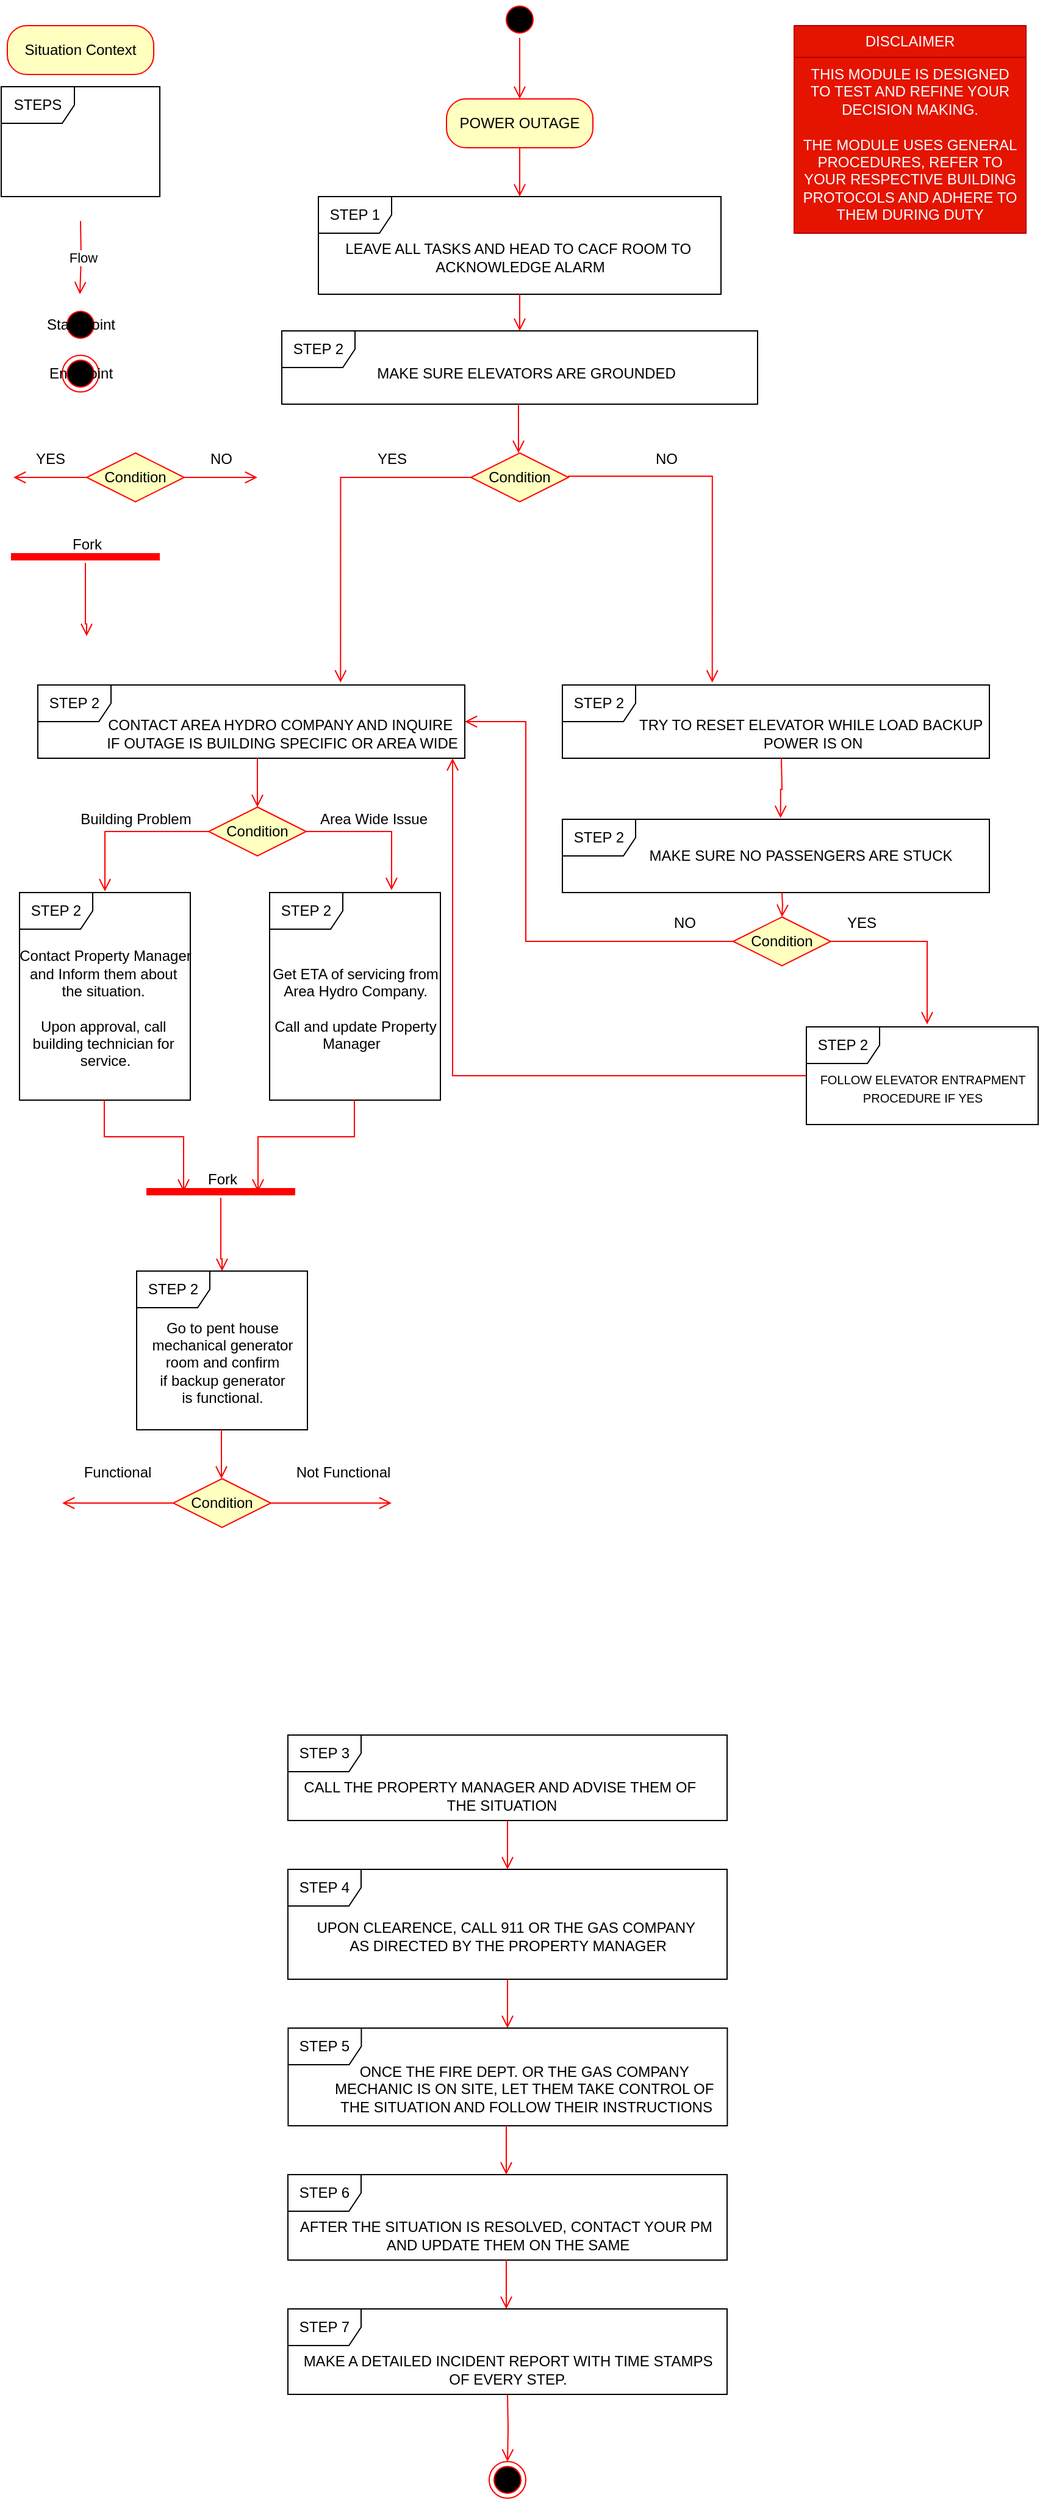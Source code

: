 <mxfile version="21.6.6" type="github">
  <diagram id="a8VKY27_yZoFmaz0b4fs" name="Page-1">
    <mxGraphModel dx="1434" dy="796" grid="1" gridSize="10" guides="1" tooltips="1" connect="1" arrows="1" fold="1" page="1" pageScale="1" pageWidth="850" pageHeight="1100" math="0" shadow="0">
      <root>
        <mxCell id="0" />
        <mxCell id="1" parent="0" />
        <mxCell id="Zkci0tf9PSk8_MOkVYrh-1" value="" style="ellipse;html=1;shape=startState;fillColor=#000000;strokeColor=#ff0000;" vertex="1" parent="1">
          <mxGeometry x="410" width="30" height="30" as="geometry" />
        </mxCell>
        <mxCell id="Zkci0tf9PSk8_MOkVYrh-2" value="" style="edgeStyle=orthogonalEdgeStyle;html=1;verticalAlign=bottom;endArrow=open;endSize=8;strokeColor=#ff0000;rounded=0;" edge="1" parent="1" source="Zkci0tf9PSk8_MOkVYrh-1">
          <mxGeometry relative="1" as="geometry">
            <mxPoint x="425" y="80" as="targetPoint" />
          </mxGeometry>
        </mxCell>
        <mxCell id="Zkci0tf9PSk8_MOkVYrh-3" value="POWER OUTAGE" style="rounded=1;whiteSpace=wrap;html=1;arcSize=40;fontColor=#000000;fillColor=#ffffc0;strokeColor=#ff0000;" vertex="1" parent="1">
          <mxGeometry x="365" y="80" width="120" height="40" as="geometry" />
        </mxCell>
        <mxCell id="Zkci0tf9PSk8_MOkVYrh-4" value="" style="edgeStyle=orthogonalEdgeStyle;html=1;verticalAlign=bottom;endArrow=open;endSize=8;strokeColor=#ff0000;rounded=0;" edge="1" parent="1" source="Zkci0tf9PSk8_MOkVYrh-3">
          <mxGeometry relative="1" as="geometry">
            <mxPoint x="425" y="160" as="targetPoint" />
          </mxGeometry>
        </mxCell>
        <mxCell id="Zkci0tf9PSk8_MOkVYrh-5" value="Situation Context" style="rounded=1;whiteSpace=wrap;html=1;arcSize=40;fontColor=#000000;fillColor=#ffffc0;strokeColor=#ff0000;" vertex="1" parent="1">
          <mxGeometry x="5" y="20" width="120" height="40" as="geometry" />
        </mxCell>
        <mxCell id="Zkci0tf9PSk8_MOkVYrh-6" value="" style="edgeStyle=orthogonalEdgeStyle;html=1;verticalAlign=bottom;endArrow=open;endSize=8;strokeColor=#ff0000;rounded=0;" edge="1" parent="1">
          <mxGeometry relative="1" as="geometry">
            <mxPoint x="64.5" y="240" as="targetPoint" />
            <mxPoint x="65" y="180" as="sourcePoint" />
          </mxGeometry>
        </mxCell>
        <mxCell id="Zkci0tf9PSk8_MOkVYrh-7" value="Flow" style="edgeLabel;html=1;align=center;verticalAlign=middle;resizable=0;points=[];" vertex="1" connectable="0" parent="Zkci0tf9PSk8_MOkVYrh-6">
          <mxGeometry x="-0.333" y="3" relative="1" as="geometry">
            <mxPoint x="-2" y="10" as="offset" />
          </mxGeometry>
        </mxCell>
        <mxCell id="Zkci0tf9PSk8_MOkVYrh-8" value="Start Point" style="ellipse;html=1;shape=startState;fillColor=#000000;strokeColor=#ff0000;" vertex="1" parent="1">
          <mxGeometry x="50" y="250" width="30" height="30" as="geometry" />
        </mxCell>
        <mxCell id="Zkci0tf9PSk8_MOkVYrh-9" value="End Point" style="ellipse;html=1;shape=endState;fillColor=#000000;strokeColor=#ff0000;" vertex="1" parent="1">
          <mxGeometry x="50" y="290" width="30" height="30" as="geometry" />
        </mxCell>
        <mxCell id="Zkci0tf9PSk8_MOkVYrh-10" value="STEPS" style="shape=umlFrame;whiteSpace=wrap;html=1;pointerEvents=0;" vertex="1" parent="1">
          <mxGeometry y="70" width="130" height="90" as="geometry" />
        </mxCell>
        <mxCell id="Zkci0tf9PSk8_MOkVYrh-11" value="STEP 1" style="shape=umlFrame;whiteSpace=wrap;html=1;pointerEvents=0;" vertex="1" parent="1">
          <mxGeometry x="260" y="160" width="330" height="80" as="geometry" />
        </mxCell>
        <mxCell id="Zkci0tf9PSk8_MOkVYrh-12" value="LEAVE ALL TASKS AND HEAD TO CACF ROOM TO&amp;nbsp;&lt;br&gt;ACKNOWLEDGE ALARM" style="text;html=1;align=center;verticalAlign=middle;resizable=0;points=[];autosize=1;strokeColor=none;fillColor=none;" vertex="1" parent="1">
          <mxGeometry x="270" y="190" width="310" height="40" as="geometry" />
        </mxCell>
        <mxCell id="Zkci0tf9PSk8_MOkVYrh-13" value="STEP 2" style="shape=umlFrame;whiteSpace=wrap;html=1;pointerEvents=0;" vertex="1" parent="1">
          <mxGeometry x="230" y="270" width="390" height="60" as="geometry" />
        </mxCell>
        <mxCell id="Zkci0tf9PSk8_MOkVYrh-15" value="" style="edgeStyle=orthogonalEdgeStyle;html=1;verticalAlign=bottom;endArrow=open;endSize=8;strokeColor=#ff0000;rounded=0;" edge="1" parent="1">
          <mxGeometry relative="1" as="geometry">
            <mxPoint x="425" y="270" as="targetPoint" />
            <mxPoint x="425" y="240" as="sourcePoint" />
          </mxGeometry>
        </mxCell>
        <mxCell id="Zkci0tf9PSk8_MOkVYrh-16" value="STEP 3" style="shape=umlFrame;whiteSpace=wrap;html=1;pointerEvents=0;" vertex="1" parent="1">
          <mxGeometry x="235" y="1420" width="360" height="70" as="geometry" />
        </mxCell>
        <mxCell id="Zkci0tf9PSk8_MOkVYrh-17" value="CALL THE PROPERTY MANAGER AND ADVISE THEM OF&amp;nbsp;&lt;br&gt;THE SITUATION" style="text;html=1;align=center;verticalAlign=middle;resizable=0;points=[];autosize=1;strokeColor=none;fillColor=none;" vertex="1" parent="1">
          <mxGeometry x="235" y="1450" width="350" height="40" as="geometry" />
        </mxCell>
        <mxCell id="Zkci0tf9PSk8_MOkVYrh-18" value="" style="edgeStyle=orthogonalEdgeStyle;html=1;verticalAlign=bottom;endArrow=open;endSize=8;strokeColor=#ff0000;rounded=0;" edge="1" parent="1">
          <mxGeometry relative="1" as="geometry">
            <mxPoint x="424" y="370" as="targetPoint" />
            <mxPoint x="424" y="330" as="sourcePoint" />
          </mxGeometry>
        </mxCell>
        <mxCell id="Zkci0tf9PSk8_MOkVYrh-19" value="STEP 4" style="shape=umlFrame;whiteSpace=wrap;html=1;pointerEvents=0;" vertex="1" parent="1">
          <mxGeometry x="235" y="1530" width="360" height="90" as="geometry" />
        </mxCell>
        <mxCell id="Zkci0tf9PSk8_MOkVYrh-20" value="UPON CLEARENCE, CALL 911 OR THE GAS COMPANY&amp;nbsp;&lt;br&gt;AS DIRECTED BY THE PROPERTY MANAGER" style="text;html=1;align=center;verticalAlign=middle;resizable=0;points=[];autosize=1;strokeColor=none;fillColor=none;" vertex="1" parent="1">
          <mxGeometry x="245.2" y="1565" width="340" height="40" as="geometry" />
        </mxCell>
        <mxCell id="Zkci0tf9PSk8_MOkVYrh-21" value="" style="edgeStyle=orthogonalEdgeStyle;html=1;verticalAlign=bottom;endArrow=open;endSize=8;strokeColor=#ff0000;rounded=0;" edge="1" parent="1">
          <mxGeometry relative="1" as="geometry">
            <mxPoint x="415" y="1660" as="targetPoint" />
            <mxPoint x="415" y="1620" as="sourcePoint" />
          </mxGeometry>
        </mxCell>
        <mxCell id="Zkci0tf9PSk8_MOkVYrh-22" value="Condition" style="rhombus;whiteSpace=wrap;html=1;fontColor=#000000;fillColor=#ffffc0;strokeColor=#ff0000;" vertex="1" parent="1">
          <mxGeometry x="600" y="750" width="80" height="40" as="geometry" />
        </mxCell>
        <mxCell id="Zkci0tf9PSk8_MOkVYrh-23" value="" style="edgeStyle=orthogonalEdgeStyle;html=1;align=left;verticalAlign=bottom;endArrow=open;endSize=8;strokeColor=#ff0000;rounded=0;entryX=0.521;entryY=-0.025;entryDx=0;entryDy=0;entryPerimeter=0;" edge="1" parent="1" source="Zkci0tf9PSk8_MOkVYrh-22" target="Zkci0tf9PSk8_MOkVYrh-59">
          <mxGeometry x="-0.048" y="20" relative="1" as="geometry">
            <mxPoint x="780" y="770" as="targetPoint" />
            <Array as="points">
              <mxPoint x="759" y="770" />
            </Array>
            <mxPoint as="offset" />
          </mxGeometry>
        </mxCell>
        <mxCell id="Zkci0tf9PSk8_MOkVYrh-24" value="" style="edgeStyle=orthogonalEdgeStyle;html=1;align=left;verticalAlign=top;endArrow=open;endSize=8;strokeColor=#ff0000;rounded=0;exitX=0;exitY=0.5;exitDx=0;exitDy=0;" edge="1" parent="1" source="Zkci0tf9PSk8_MOkVYrh-22" target="Zkci0tf9PSk8_MOkVYrh-51">
          <mxGeometry x="0.2" y="60" relative="1" as="geometry">
            <mxPoint x="530" y="840" as="targetPoint" />
            <mxPoint x="641" y="790" as="sourcePoint" />
            <Array as="points">
              <mxPoint x="430" y="770" />
              <mxPoint x="430" y="590" />
            </Array>
            <mxPoint as="offset" />
          </mxGeometry>
        </mxCell>
        <mxCell id="Zkci0tf9PSk8_MOkVYrh-25" value="YES" style="text;html=1;align=center;verticalAlign=middle;resizable=0;points=[];autosize=1;strokeColor=none;fillColor=none;" vertex="1" parent="1">
          <mxGeometry x="680" y="740" width="50" height="30" as="geometry" />
        </mxCell>
        <mxCell id="Zkci0tf9PSk8_MOkVYrh-26" value="DISCLAIMER" style="swimlane;fontStyle=0;childLayout=stackLayout;horizontal=1;startSize=26;fillColor=#e51400;horizontalStack=0;resizeParent=1;resizeParentMax=0;resizeLast=0;collapsible=1;marginBottom=0;whiteSpace=wrap;html=1;fontColor=#ffffff;strokeColor=#B20000;" vertex="1" parent="1">
          <mxGeometry x="650" y="20" width="190" height="170" as="geometry" />
        </mxCell>
        <mxCell id="Zkci0tf9PSk8_MOkVYrh-27" value="THIS MODULE IS DESIGNED TO TEST AND REFINE YOUR DECISION MAKING. &lt;br&gt;&lt;br&gt;THE MODULE USES GENERAL PROCEDURES, REFER TO YOUR RESPECTIVE BUILDING PROTOCOLS AND ADHERE TO THEM DURING DUTY" style="text;strokeColor=#B20000;fillColor=#e51400;align=center;verticalAlign=top;spacingLeft=4;spacingRight=4;overflow=hidden;rotatable=0;points=[[0,0.5],[1,0.5]];portConstraint=eastwest;whiteSpace=wrap;html=1;fontColor=#ffffff;" vertex="1" parent="Zkci0tf9PSk8_MOkVYrh-26">
          <mxGeometry y="26" width="190" height="144" as="geometry" />
        </mxCell>
        <mxCell id="Zkci0tf9PSk8_MOkVYrh-28" value="" style="edgeStyle=orthogonalEdgeStyle;html=1;verticalAlign=bottom;endArrow=open;endSize=8;strokeColor=#ff0000;rounded=0;" edge="1" parent="1">
          <mxGeometry relative="1" as="geometry">
            <mxPoint x="415" y="1530" as="targetPoint" />
            <mxPoint x="415" y="1490" as="sourcePoint" />
          </mxGeometry>
        </mxCell>
        <mxCell id="Zkci0tf9PSk8_MOkVYrh-29" value="" style="shape=line;html=1;strokeWidth=6;strokeColor=#ff0000;" vertex="1" parent="1">
          <mxGeometry x="8" y="450" width="122" height="10" as="geometry" />
        </mxCell>
        <mxCell id="Zkci0tf9PSk8_MOkVYrh-30" value="" style="edgeStyle=orthogonalEdgeStyle;html=1;verticalAlign=bottom;endArrow=open;endSize=8;strokeColor=#ff0000;rounded=0;" edge="1" parent="1" source="Zkci0tf9PSk8_MOkVYrh-29">
          <mxGeometry relative="1" as="geometry">
            <mxPoint x="70" y="520" as="targetPoint" />
            <Array as="points">
              <mxPoint x="69" y="510" />
              <mxPoint x="70" y="510" />
            </Array>
          </mxGeometry>
        </mxCell>
        <mxCell id="Zkci0tf9PSk8_MOkVYrh-31" value="Fork" style="text;html=1;align=center;verticalAlign=middle;resizable=0;points=[];autosize=1;strokeColor=none;fillColor=none;" vertex="1" parent="1">
          <mxGeometry x="45" y="430" width="50" height="30" as="geometry" />
        </mxCell>
        <mxCell id="Zkci0tf9PSk8_MOkVYrh-32" value="ONCE THE FIRE DEPT. OR THE GAS COMPANY&amp;nbsp;&lt;br&gt;MECHANIC IS ON SITE, LET THEM TAKE CONTROL OF&amp;nbsp;&lt;br&gt;THE SITUATION AND FOLLOW THEIR INSTRUCTIONS" style="text;html=1;align=center;verticalAlign=middle;resizable=0;points=[];autosize=1;strokeColor=none;fillColor=none;" vertex="1" parent="1">
          <mxGeometry x="260" y="1680" width="340" height="60" as="geometry" />
        </mxCell>
        <mxCell id="Zkci0tf9PSk8_MOkVYrh-33" value="STEP 5" style="shape=umlFrame;whiteSpace=wrap;html=1;pointerEvents=0;" vertex="1" parent="1">
          <mxGeometry x="235.2" y="1660" width="360" height="80" as="geometry" />
        </mxCell>
        <mxCell id="Zkci0tf9PSk8_MOkVYrh-34" value="AFTER THE SITUATION IS RESOLVED, CONTACT YOUR PM&amp;nbsp;&lt;br&gt;AND UPDATE THEM ON THE SAME" style="text;html=1;align=center;verticalAlign=middle;resizable=0;points=[];autosize=1;strokeColor=none;fillColor=none;" vertex="1" parent="1">
          <mxGeometry x="230" y="1810" width="370" height="40" as="geometry" />
        </mxCell>
        <mxCell id="Zkci0tf9PSk8_MOkVYrh-35" value="STEP 6" style="shape=umlFrame;whiteSpace=wrap;html=1;pointerEvents=0;" vertex="1" parent="1">
          <mxGeometry x="235" y="1780" width="360" height="70" as="geometry" />
        </mxCell>
        <mxCell id="Zkci0tf9PSk8_MOkVYrh-36" value="" style="edgeStyle=orthogonalEdgeStyle;html=1;verticalAlign=bottom;endArrow=open;endSize=8;strokeColor=#ff0000;rounded=0;" edge="1" parent="1">
          <mxGeometry relative="1" as="geometry">
            <mxPoint x="414" y="1780" as="targetPoint" />
            <mxPoint x="414" y="1740" as="sourcePoint" />
          </mxGeometry>
        </mxCell>
        <mxCell id="Zkci0tf9PSk8_MOkVYrh-37" value="" style="edgeStyle=orthogonalEdgeStyle;html=1;verticalAlign=bottom;endArrow=open;endSize=8;strokeColor=#ff0000;rounded=0;" edge="1" parent="1">
          <mxGeometry relative="1" as="geometry">
            <mxPoint x="414" y="1890" as="targetPoint" />
            <mxPoint x="414" y="1850" as="sourcePoint" />
          </mxGeometry>
        </mxCell>
        <mxCell id="Zkci0tf9PSk8_MOkVYrh-38" value="" style="edgeStyle=orthogonalEdgeStyle;html=1;verticalAlign=bottom;endArrow=open;endSize=8;strokeColor=#ff0000;rounded=0;" edge="1" parent="1" target="Zkci0tf9PSk8_MOkVYrh-39">
          <mxGeometry relative="1" as="geometry">
            <mxPoint x="415" y="2030" as="targetPoint" />
            <mxPoint x="415.0" y="1960" as="sourcePoint" />
          </mxGeometry>
        </mxCell>
        <mxCell id="Zkci0tf9PSk8_MOkVYrh-39" value="" style="ellipse;html=1;shape=endState;fillColor=#000000;strokeColor=#ff0000;" vertex="1" parent="1">
          <mxGeometry x="400" y="2015" width="30" height="30" as="geometry" />
        </mxCell>
        <mxCell id="Zkci0tf9PSk8_MOkVYrh-40" value="MAKE A DETAILED INCIDENT REPORT WITH TIME STAMPS &lt;br&gt;OF EVERY STEP." style="text;html=1;align=center;verticalAlign=middle;resizable=0;points=[];autosize=1;strokeColor=none;fillColor=none;" vertex="1" parent="1">
          <mxGeometry x="235" y="1920" width="360" height="40" as="geometry" />
        </mxCell>
        <mxCell id="Zkci0tf9PSk8_MOkVYrh-41" value="STEP 7" style="shape=umlFrame;whiteSpace=wrap;html=1;pointerEvents=0;" vertex="1" parent="1">
          <mxGeometry x="235" y="1890" width="360" height="70" as="geometry" />
        </mxCell>
        <mxCell id="Zkci0tf9PSk8_MOkVYrh-42" value="MAKE SURE ELEVATORS ARE GROUNDED" style="text;html=1;align=center;verticalAlign=middle;resizable=0;points=[];autosize=1;strokeColor=none;fillColor=none;" vertex="1" parent="1">
          <mxGeometry x="295" y="290" width="270" height="30" as="geometry" />
        </mxCell>
        <mxCell id="Zkci0tf9PSk8_MOkVYrh-43" value="Condition" style="rhombus;whiteSpace=wrap;html=1;fontColor=#000000;fillColor=#ffffc0;strokeColor=#ff0000;" vertex="1" parent="1">
          <mxGeometry x="385" y="370" width="80" height="40" as="geometry" />
        </mxCell>
        <mxCell id="Zkci0tf9PSk8_MOkVYrh-44" value="" style="edgeStyle=orthogonalEdgeStyle;html=1;align=left;verticalAlign=bottom;endArrow=open;endSize=8;strokeColor=#ff0000;rounded=0;entryX=0.351;entryY=-0.033;entryDx=0;entryDy=0;entryPerimeter=0;exitX=1;exitY=0.5;exitDx=0;exitDy=0;" edge="1" parent="1" source="Zkci0tf9PSk8_MOkVYrh-43" target="Zkci0tf9PSk8_MOkVYrh-53">
          <mxGeometry x="-0.568" relative="1" as="geometry">
            <mxPoint x="650" y="560" as="targetPoint" />
            <mxPoint x="474.75" y="388.98" as="sourcePoint" />
            <Array as="points">
              <mxPoint x="465" y="389" />
              <mxPoint x="583" y="389" />
            </Array>
            <mxPoint as="offset" />
          </mxGeometry>
        </mxCell>
        <mxCell id="Zkci0tf9PSk8_MOkVYrh-45" value="" style="edgeStyle=orthogonalEdgeStyle;html=1;align=left;verticalAlign=top;endArrow=open;endSize=8;strokeColor=#ff0000;rounded=0;entryX=0.709;entryY=-0.033;entryDx=0;entryDy=0;entryPerimeter=0;" edge="1" parent="1" target="Zkci0tf9PSk8_MOkVYrh-51">
          <mxGeometry x="0.2" y="60" relative="1" as="geometry">
            <mxPoint x="230" y="510" as="targetPoint" />
            <mxPoint x="385" y="390" as="sourcePoint" />
            <Array as="points">
              <mxPoint x="278" y="390" />
            </Array>
            <mxPoint as="offset" />
          </mxGeometry>
        </mxCell>
        <mxCell id="Zkci0tf9PSk8_MOkVYrh-46" value="YES" style="text;html=1;align=center;verticalAlign=middle;resizable=0;points=[];autosize=1;strokeColor=none;fillColor=none;" vertex="1" parent="1">
          <mxGeometry x="295" y="360" width="50" height="30" as="geometry" />
        </mxCell>
        <mxCell id="Zkci0tf9PSk8_MOkVYrh-51" value="STEP 2" style="shape=umlFrame;whiteSpace=wrap;html=1;pointerEvents=0;" vertex="1" parent="1">
          <mxGeometry x="30" y="560" width="350" height="60" as="geometry" />
        </mxCell>
        <mxCell id="Zkci0tf9PSk8_MOkVYrh-52" value="CONTACT AREA HYDRO COMPANY AND INQUIRE&amp;nbsp;&lt;br&gt;IF OUTAGE IS BUILDING SPECIFIC OR AREA WIDE" style="text;html=1;align=center;verticalAlign=middle;resizable=0;points=[];autosize=1;strokeColor=none;fillColor=none;" vertex="1" parent="1">
          <mxGeometry x="75" y="580" width="310" height="40" as="geometry" />
        </mxCell>
        <mxCell id="Zkci0tf9PSk8_MOkVYrh-53" value="STEP 2" style="shape=umlFrame;whiteSpace=wrap;html=1;pointerEvents=0;" vertex="1" parent="1">
          <mxGeometry x="460" y="560" width="350" height="60" as="geometry" />
        </mxCell>
        <mxCell id="Zkci0tf9PSk8_MOkVYrh-54" value="TRY TO RESET ELEVATOR WHILE LOAD BACKUP&amp;nbsp;&lt;br&gt;POWER IS ON" style="text;html=1;align=center;verticalAlign=middle;resizable=0;points=[];autosize=1;strokeColor=none;fillColor=none;" vertex="1" parent="1">
          <mxGeometry x="510" y="580" width="310" height="40" as="geometry" />
        </mxCell>
        <mxCell id="Zkci0tf9PSk8_MOkVYrh-55" value="NO" style="text;html=1;align=center;verticalAlign=middle;resizable=0;points=[];autosize=1;strokeColor=none;fillColor=none;" vertex="1" parent="1">
          <mxGeometry x="525" y="360" width="40" height="30" as="geometry" />
        </mxCell>
        <mxCell id="Zkci0tf9PSk8_MOkVYrh-56" value="STEP 2" style="shape=umlFrame;whiteSpace=wrap;html=1;pointerEvents=0;" vertex="1" parent="1">
          <mxGeometry x="460" y="670" width="350" height="60" as="geometry" />
        </mxCell>
        <mxCell id="Zkci0tf9PSk8_MOkVYrh-57" value="MAKE SURE NO PASSENGERS ARE STUCK" style="text;html=1;align=center;verticalAlign=middle;resizable=0;points=[];autosize=1;strokeColor=none;fillColor=none;" vertex="1" parent="1">
          <mxGeometry x="520" y="685" width="270" height="30" as="geometry" />
        </mxCell>
        <mxCell id="Zkci0tf9PSk8_MOkVYrh-59" value="STEP 2" style="shape=umlFrame;whiteSpace=wrap;html=1;pointerEvents=0;" vertex="1" parent="1">
          <mxGeometry x="660" y="840" width="190" height="80" as="geometry" />
        </mxCell>
        <mxCell id="Zkci0tf9PSk8_MOkVYrh-60" value="&lt;font style=&quot;font-size: 10px;&quot;&gt;FOLLOW ELEVATOR ENTRAPMENT &lt;br&gt;PROCEDURE IF YES&lt;/font&gt;" style="text;html=1;align=center;verticalAlign=middle;resizable=0;points=[];autosize=1;strokeColor=none;fillColor=none;" vertex="1" parent="1">
          <mxGeometry x="660" y="870" width="190" height="40" as="geometry" />
        </mxCell>
        <mxCell id="Zkci0tf9PSk8_MOkVYrh-64" value="NO" style="text;html=1;align=center;verticalAlign=middle;resizable=0;points=[];autosize=1;strokeColor=none;fillColor=none;" vertex="1" parent="1">
          <mxGeometry x="540" y="740" width="40" height="30" as="geometry" />
        </mxCell>
        <mxCell id="Zkci0tf9PSk8_MOkVYrh-66" value="" style="edgeStyle=orthogonalEdgeStyle;html=1;align=left;verticalAlign=top;endArrow=open;endSize=8;strokeColor=#ff0000;rounded=0;exitX=0;exitY=0.5;exitDx=0;exitDy=0;" edge="1" parent="1" target="Zkci0tf9PSk8_MOkVYrh-51">
          <mxGeometry x="0.2" y="60" relative="1" as="geometry">
            <mxPoint x="350" y="650" as="targetPoint" />
            <mxPoint x="660" y="880" as="sourcePoint" />
            <Array as="points">
              <mxPoint x="370" y="880" />
            </Array>
            <mxPoint as="offset" />
          </mxGeometry>
        </mxCell>
        <mxCell id="Zkci0tf9PSk8_MOkVYrh-67" value="" style="edgeStyle=orthogonalEdgeStyle;html=1;verticalAlign=bottom;endArrow=open;endSize=8;strokeColor=#ff0000;rounded=0;entryX=0.511;entryY=-0.017;entryDx=0;entryDy=0;entryPerimeter=0;" edge="1" parent="1" target="Zkci0tf9PSk8_MOkVYrh-56">
          <mxGeometry relative="1" as="geometry">
            <mxPoint x="639.5" y="650" as="targetPoint" />
            <mxPoint x="639.5" y="620" as="sourcePoint" />
          </mxGeometry>
        </mxCell>
        <mxCell id="Zkci0tf9PSk8_MOkVYrh-72" value="" style="edgeStyle=orthogonalEdgeStyle;html=1;verticalAlign=bottom;endArrow=open;endSize=8;strokeColor=#ff0000;rounded=0;" edge="1" parent="1">
          <mxGeometry relative="1" as="geometry">
            <mxPoint x="640" y="750" as="targetPoint" />
            <mxPoint x="640" y="730" as="sourcePoint" />
          </mxGeometry>
        </mxCell>
        <mxCell id="Zkci0tf9PSk8_MOkVYrh-73" value="" style="edgeStyle=orthogonalEdgeStyle;html=1;verticalAlign=bottom;endArrow=open;endSize=8;strokeColor=#ff0000;rounded=0;" edge="1" parent="1">
          <mxGeometry relative="1" as="geometry">
            <mxPoint x="210" y="660" as="targetPoint" />
            <mxPoint x="210" y="620" as="sourcePoint" />
          </mxGeometry>
        </mxCell>
        <mxCell id="Zkci0tf9PSk8_MOkVYrh-74" value="Condition" style="rhombus;whiteSpace=wrap;html=1;fontColor=#000000;fillColor=#ffffc0;strokeColor=#ff0000;" vertex="1" parent="1">
          <mxGeometry x="70" y="370" width="80" height="40" as="geometry" />
        </mxCell>
        <mxCell id="Zkci0tf9PSk8_MOkVYrh-75" value="" style="edgeStyle=orthogonalEdgeStyle;html=1;align=left;verticalAlign=bottom;endArrow=open;endSize=8;strokeColor=#ff0000;rounded=0;" edge="1" parent="1" source="Zkci0tf9PSk8_MOkVYrh-74">
          <mxGeometry x="-0.255" y="10" relative="1" as="geometry">
            <mxPoint x="210" y="390" as="targetPoint" />
            <mxPoint as="offset" />
          </mxGeometry>
        </mxCell>
        <mxCell id="Zkci0tf9PSk8_MOkVYrh-76" value="" style="edgeStyle=orthogonalEdgeStyle;html=1;align=left;verticalAlign=top;endArrow=open;endSize=8;strokeColor=#ff0000;rounded=0;" edge="1" parent="1">
          <mxGeometry x="0.2" y="60" relative="1" as="geometry">
            <mxPoint x="10" y="390" as="targetPoint" />
            <mxPoint x="70" y="390" as="sourcePoint" />
            <Array as="points">
              <mxPoint x="70" y="390" />
              <mxPoint x="70" y="390" />
            </Array>
            <mxPoint as="offset" />
          </mxGeometry>
        </mxCell>
        <mxCell id="Zkci0tf9PSk8_MOkVYrh-77" value="YES" style="text;html=1;align=center;verticalAlign=middle;resizable=0;points=[];autosize=1;strokeColor=none;fillColor=none;" vertex="1" parent="1">
          <mxGeometry x="15" y="360" width="50" height="30" as="geometry" />
        </mxCell>
        <mxCell id="Zkci0tf9PSk8_MOkVYrh-78" value="NO" style="text;html=1;align=center;verticalAlign=middle;resizable=0;points=[];autosize=1;strokeColor=none;fillColor=none;" vertex="1" parent="1">
          <mxGeometry x="160" y="360" width="40" height="30" as="geometry" />
        </mxCell>
        <mxCell id="Zkci0tf9PSk8_MOkVYrh-79" value="Condition" style="rhombus;whiteSpace=wrap;html=1;fontColor=#000000;fillColor=#ffffc0;strokeColor=#ff0000;" vertex="1" parent="1">
          <mxGeometry x="170" y="660" width="80" height="40" as="geometry" />
        </mxCell>
        <mxCell id="Zkci0tf9PSk8_MOkVYrh-80" value="" style="edgeStyle=orthogonalEdgeStyle;html=1;align=left;verticalAlign=bottom;endArrow=open;endSize=8;strokeColor=#ff0000;rounded=0;entryX=0.714;entryY=-0.012;entryDx=0;entryDy=0;entryPerimeter=0;" edge="1" parent="1" source="Zkci0tf9PSk8_MOkVYrh-79" target="Zkci0tf9PSk8_MOkVYrh-88">
          <mxGeometry x="-0.255" y="10" relative="1" as="geometry">
            <mxPoint x="320" y="680" as="targetPoint" />
            <mxPoint as="offset" />
            <Array as="points">
              <mxPoint x="320" y="680" />
            </Array>
          </mxGeometry>
        </mxCell>
        <mxCell id="Zkci0tf9PSk8_MOkVYrh-81" value="" style="edgeStyle=orthogonalEdgeStyle;html=1;align=left;verticalAlign=top;endArrow=open;endSize=8;strokeColor=#ff0000;rounded=0;entryX=0.5;entryY=-0.006;entryDx=0;entryDy=0;entryPerimeter=0;" edge="1" parent="1" target="Zkci0tf9PSk8_MOkVYrh-84">
          <mxGeometry x="0.2" y="60" relative="1" as="geometry">
            <mxPoint x="80" y="680" as="targetPoint" />
            <mxPoint x="170" y="680" as="sourcePoint" />
            <Array as="points">
              <mxPoint x="85" y="680" />
            </Array>
            <mxPoint as="offset" />
          </mxGeometry>
        </mxCell>
        <mxCell id="Zkci0tf9PSk8_MOkVYrh-82" value="Building Problem" style="text;html=1;align=center;verticalAlign=middle;resizable=0;points=[];autosize=1;strokeColor=none;fillColor=none;" vertex="1" parent="1">
          <mxGeometry x="55" y="655" width="110" height="30" as="geometry" />
        </mxCell>
        <mxCell id="Zkci0tf9PSk8_MOkVYrh-83" value="Area Wide Issue" style="text;html=1;align=center;verticalAlign=middle;resizable=0;points=[];autosize=1;strokeColor=none;fillColor=none;" vertex="1" parent="1">
          <mxGeometry x="250" y="655" width="110" height="30" as="geometry" />
        </mxCell>
        <mxCell id="Zkci0tf9PSk8_MOkVYrh-84" value="STEP 2" style="shape=umlFrame;whiteSpace=wrap;html=1;pointerEvents=0;" vertex="1" parent="1">
          <mxGeometry x="15" y="730" width="140" height="170" as="geometry" />
        </mxCell>
        <mxCell id="Zkci0tf9PSk8_MOkVYrh-88" value="STEP 2" style="shape=umlFrame;whiteSpace=wrap;html=1;pointerEvents=0;" vertex="1" parent="1">
          <mxGeometry x="220" y="730" width="140" height="170" as="geometry" />
        </mxCell>
        <mxCell id="Zkci0tf9PSk8_MOkVYrh-89" value="Contact Property Manager&lt;br&gt;and Inform them about&amp;nbsp;&lt;br&gt;the situation.&amp;nbsp;&lt;br&gt;&lt;br&gt;Upon approval, call&amp;nbsp;&lt;br&gt;building technician for&amp;nbsp;&lt;br&gt;service." style="text;html=1;align=center;verticalAlign=middle;resizable=0;points=[];autosize=1;strokeColor=none;fillColor=none;" vertex="1" parent="1">
          <mxGeometry x="5" y="770" width="160" height="110" as="geometry" />
        </mxCell>
        <mxCell id="Zkci0tf9PSk8_MOkVYrh-90" value="Get ETA of servicing from&lt;br&gt;Area Hydro Company.&lt;br&gt;&lt;br&gt;Call and update Property&lt;br&gt;Manager&amp;nbsp;&amp;nbsp;" style="text;html=1;align=center;verticalAlign=middle;resizable=0;points=[];autosize=1;strokeColor=none;fillColor=none;" vertex="1" parent="1">
          <mxGeometry x="210" y="780" width="160" height="90" as="geometry" />
        </mxCell>
        <mxCell id="Zkci0tf9PSk8_MOkVYrh-94" value="" style="shape=line;html=1;strokeWidth=6;strokeColor=#ff0000;" vertex="1" parent="1">
          <mxGeometry x="119" y="970" width="122" height="10" as="geometry" />
        </mxCell>
        <mxCell id="Zkci0tf9PSk8_MOkVYrh-95" value="" style="edgeStyle=orthogonalEdgeStyle;html=1;verticalAlign=bottom;endArrow=open;endSize=8;strokeColor=#ff0000;rounded=0;" edge="1" parent="1" source="Zkci0tf9PSk8_MOkVYrh-94">
          <mxGeometry relative="1" as="geometry">
            <mxPoint x="181" y="1040" as="targetPoint" />
            <Array as="points">
              <mxPoint x="180" y="1030" />
              <mxPoint x="181" y="1030" />
            </Array>
          </mxGeometry>
        </mxCell>
        <mxCell id="Zkci0tf9PSk8_MOkVYrh-96" value="Fork" style="text;html=1;align=center;verticalAlign=middle;resizable=0;points=[];autosize=1;strokeColor=none;fillColor=none;" vertex="1" parent="1">
          <mxGeometry x="156" y="950" width="50" height="30" as="geometry" />
        </mxCell>
        <mxCell id="Zkci0tf9PSk8_MOkVYrh-97" value="" style="edgeStyle=orthogonalEdgeStyle;html=1;verticalAlign=bottom;endArrow=open;endSize=8;strokeColor=#ff0000;rounded=0;entryX=0.25;entryY=0.5;entryDx=0;entryDy=0;entryPerimeter=0;" edge="1" parent="1" target="Zkci0tf9PSk8_MOkVYrh-94">
          <mxGeometry relative="1" as="geometry">
            <mxPoint x="84.5" y="930" as="targetPoint" />
            <mxPoint x="84.5" y="900" as="sourcePoint" />
            <Array as="points">
              <mxPoint x="85" y="930" />
              <mxPoint x="150" y="930" />
            </Array>
          </mxGeometry>
        </mxCell>
        <mxCell id="Zkci0tf9PSk8_MOkVYrh-98" value="" style="edgeStyle=orthogonalEdgeStyle;html=1;verticalAlign=bottom;endArrow=open;endSize=8;strokeColor=#ff0000;rounded=0;entryX=0.75;entryY=0.5;entryDx=0;entryDy=0;entryPerimeter=0;" edge="1" parent="1" target="Zkci0tf9PSk8_MOkVYrh-94">
          <mxGeometry relative="1" as="geometry">
            <mxPoint x="289.5" y="930" as="targetPoint" />
            <mxPoint x="289.5" y="900" as="sourcePoint" />
            <Array as="points">
              <mxPoint x="290" y="930" />
              <mxPoint x="211" y="930" />
            </Array>
          </mxGeometry>
        </mxCell>
        <mxCell id="Zkci0tf9PSk8_MOkVYrh-99" value="STEP 2" style="shape=umlFrame;whiteSpace=wrap;html=1;pointerEvents=0;" vertex="1" parent="1">
          <mxGeometry x="111" y="1040" width="140" height="130" as="geometry" />
        </mxCell>
        <mxCell id="Zkci0tf9PSk8_MOkVYrh-100" value="Go to pent house &lt;br&gt;mechanical generator &lt;br&gt;room and&amp;nbsp;confirm &lt;br&gt;if backup&amp;nbsp;generator &lt;br&gt;is functional." style="text;html=1;align=center;verticalAlign=middle;resizable=0;points=[];autosize=1;strokeColor=none;fillColor=none;" vertex="1" parent="1">
          <mxGeometry x="111" y="1070" width="140" height="90" as="geometry" />
        </mxCell>
        <mxCell id="Zkci0tf9PSk8_MOkVYrh-106" value="Condition" style="rhombus;whiteSpace=wrap;html=1;fontColor=#000000;fillColor=#ffffc0;strokeColor=#ff0000;" vertex="1" parent="1">
          <mxGeometry x="141" y="1210" width="80" height="40" as="geometry" />
        </mxCell>
        <mxCell id="Zkci0tf9PSk8_MOkVYrh-107" value="" style="edgeStyle=orthogonalEdgeStyle;html=1;align=left;verticalAlign=bottom;endArrow=open;endSize=8;strokeColor=#ff0000;rounded=0;" edge="1" parent="1" source="Zkci0tf9PSk8_MOkVYrh-106">
          <mxGeometry x="-0.255" y="10" relative="1" as="geometry">
            <mxPoint x="320" y="1230" as="targetPoint" />
            <mxPoint as="offset" />
          </mxGeometry>
        </mxCell>
        <mxCell id="Zkci0tf9PSk8_MOkVYrh-108" value="" style="edgeStyle=orthogonalEdgeStyle;html=1;align=left;verticalAlign=top;endArrow=open;endSize=8;strokeColor=#ff0000;rounded=0;" edge="1" parent="1">
          <mxGeometry x="0.2" y="60" relative="1" as="geometry">
            <mxPoint x="50" y="1230" as="targetPoint" />
            <mxPoint x="141" y="1230" as="sourcePoint" />
            <Array as="points">
              <mxPoint x="141" y="1230" />
              <mxPoint x="141" y="1230" />
            </Array>
            <mxPoint as="offset" />
          </mxGeometry>
        </mxCell>
        <mxCell id="Zkci0tf9PSk8_MOkVYrh-109" value="Functional" style="text;html=1;align=center;verticalAlign=middle;resizable=0;points=[];autosize=1;strokeColor=none;fillColor=none;" vertex="1" parent="1">
          <mxGeometry x="55" y="1190" width="80" height="30" as="geometry" />
        </mxCell>
        <mxCell id="Zkci0tf9PSk8_MOkVYrh-110" value="Not Functional" style="text;html=1;align=center;verticalAlign=middle;resizable=0;points=[];autosize=1;strokeColor=none;fillColor=none;" vertex="1" parent="1">
          <mxGeometry x="230" y="1190" width="100" height="30" as="geometry" />
        </mxCell>
        <mxCell id="Zkci0tf9PSk8_MOkVYrh-111" value="" style="edgeStyle=orthogonalEdgeStyle;html=1;verticalAlign=bottom;endArrow=open;endSize=8;strokeColor=#ff0000;rounded=0;" edge="1" parent="1">
          <mxGeometry relative="1" as="geometry">
            <mxPoint x="180.5" y="1210" as="targetPoint" />
            <mxPoint x="180.5" y="1170" as="sourcePoint" />
          </mxGeometry>
        </mxCell>
      </root>
    </mxGraphModel>
  </diagram>
</mxfile>
